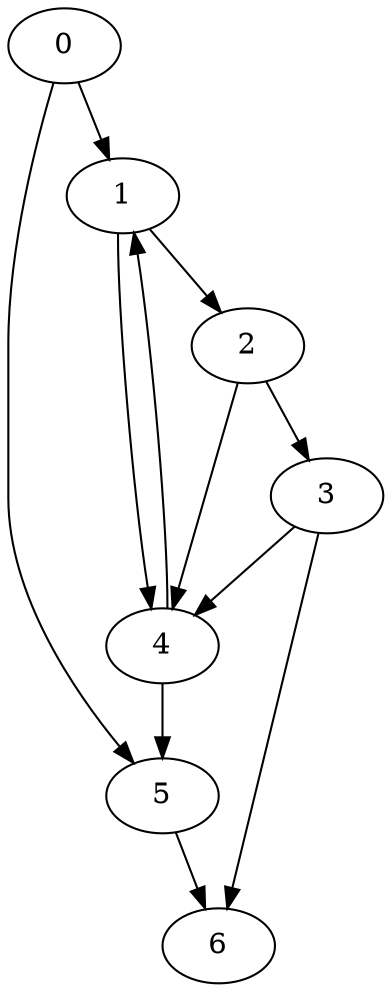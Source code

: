 digraph {
	0
	1
	2
	3
	4
	5
	6
	3 -> 6
	5 -> 6
	0 -> 1
	4 -> 1
	1 -> 2
	2 -> 3
	1 -> 4
	2 -> 4
	3 -> 4
	0 -> 5
	4 -> 5
}
